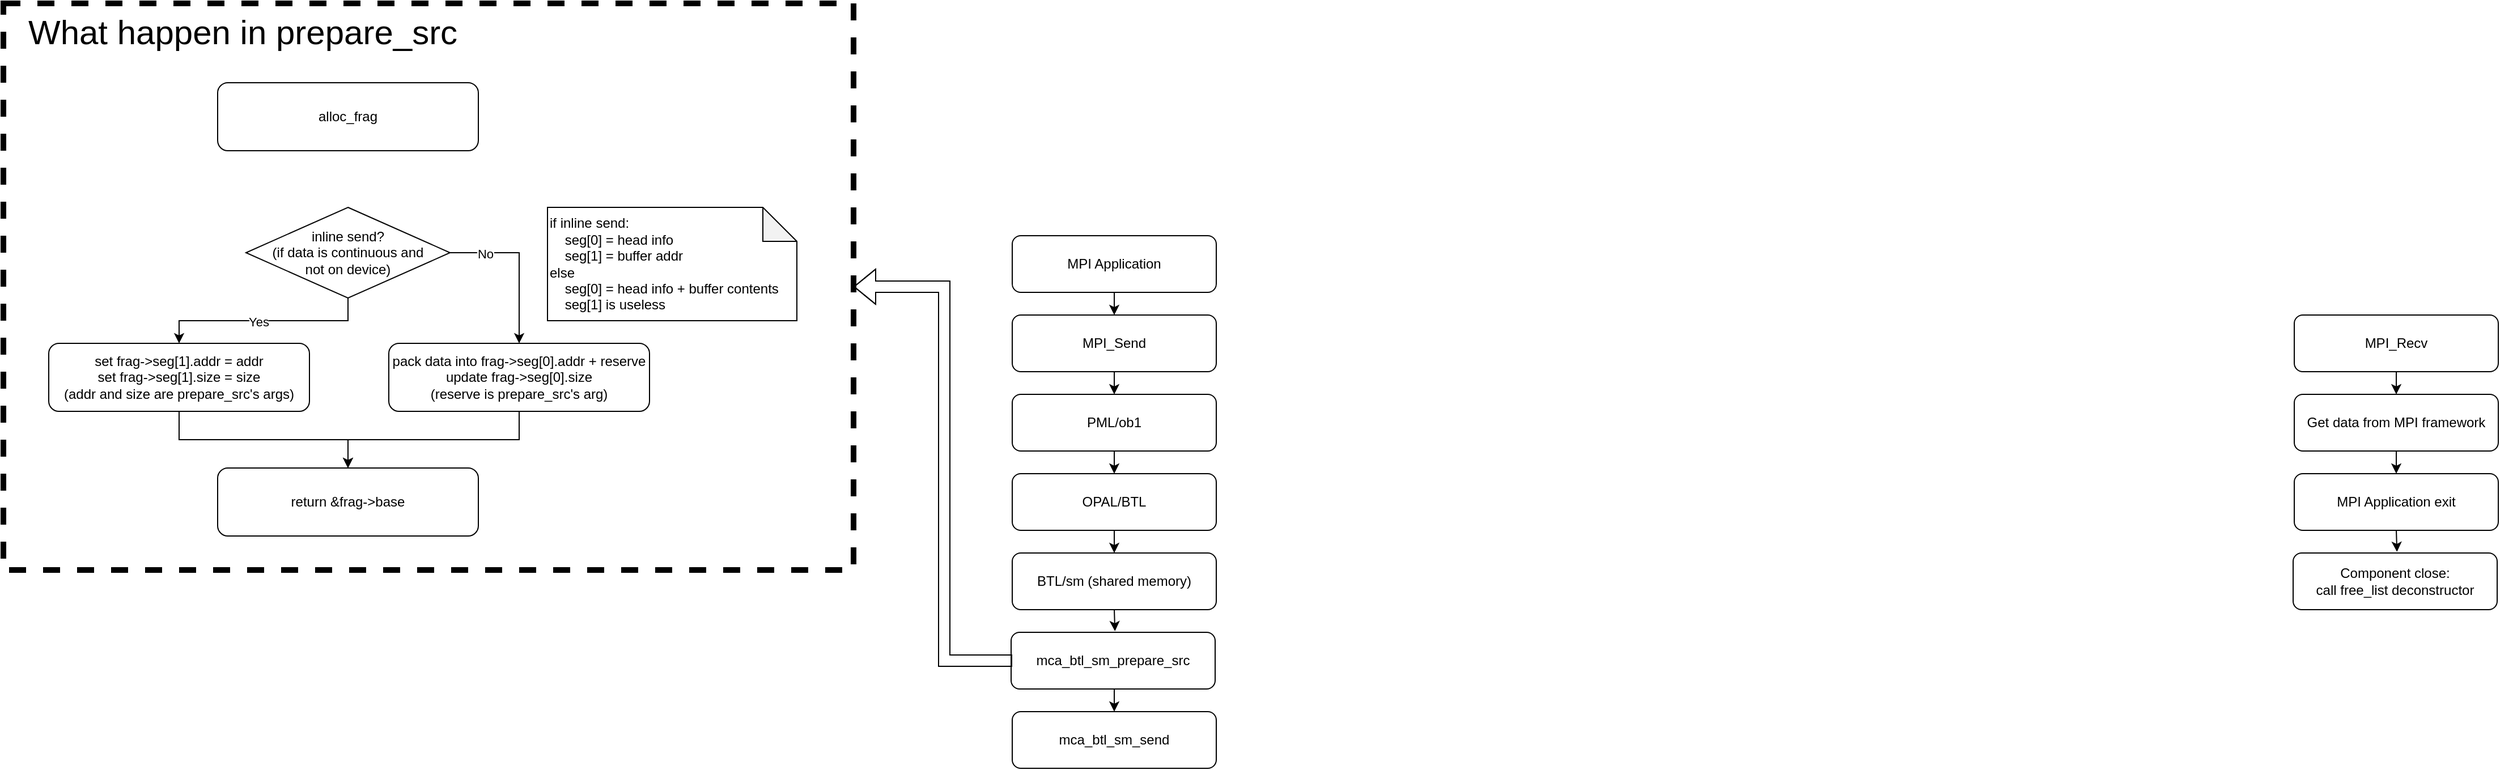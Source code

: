 <mxfile version="28.2.3">
  <diagram name="第 1 页" id="k_nHkI2DBGjTYLYa_qYr">
    <mxGraphModel dx="2004" dy="1120" grid="1" gridSize="10" guides="1" tooltips="1" connect="1" arrows="1" fold="1" page="1" pageScale="1" pageWidth="2339" pageHeight="3300" math="0" shadow="0">
      <root>
        <mxCell id="0" />
        <mxCell id="1" parent="0" />
        <mxCell id="ZcWyejCCKngTNAfOxGtZ-1" value="" style="rounded=0;whiteSpace=wrap;html=1;fillColor=none;dashed=1;strokeWidth=5;" vertex="1" parent="1">
          <mxGeometry x="50" y="30" width="750" height="500" as="geometry" />
        </mxCell>
        <mxCell id="ZcWyejCCKngTNAfOxGtZ-2" style="edgeStyle=orthogonalEdgeStyle;rounded=0;orthogonalLoop=1;jettySize=auto;html=1;exitX=0.5;exitY=1;exitDx=0;exitDy=0;entryX=0.5;entryY=0;entryDx=0;entryDy=0;fontFamily=Helvetica;fontSize=12;fontColor=default;" edge="1" parent="1" source="ZcWyejCCKngTNAfOxGtZ-3" target="ZcWyejCCKngTNAfOxGtZ-5">
          <mxGeometry relative="1" as="geometry" />
        </mxCell>
        <mxCell id="ZcWyejCCKngTNAfOxGtZ-3" value="MPI Application" style="rounded=1;whiteSpace=wrap;html=1;fillColor=none;" vertex="1" parent="1">
          <mxGeometry x="940" y="235" width="180" height="50" as="geometry" />
        </mxCell>
        <mxCell id="ZcWyejCCKngTNAfOxGtZ-4" style="edgeStyle=orthogonalEdgeStyle;rounded=0;orthogonalLoop=1;jettySize=auto;html=1;exitX=0.5;exitY=1;exitDx=0;exitDy=0;entryX=0.5;entryY=0;entryDx=0;entryDy=0;fontFamily=Helvetica;fontSize=12;fontColor=default;" edge="1" parent="1" source="ZcWyejCCKngTNAfOxGtZ-5" target="ZcWyejCCKngTNAfOxGtZ-7">
          <mxGeometry relative="1" as="geometry" />
        </mxCell>
        <mxCell id="ZcWyejCCKngTNAfOxGtZ-5" value="MPI_Send" style="rounded=1;whiteSpace=wrap;html=1;fillColor=none;" vertex="1" parent="1">
          <mxGeometry x="940" y="305" width="180" height="50" as="geometry" />
        </mxCell>
        <mxCell id="ZcWyejCCKngTNAfOxGtZ-6" style="edgeStyle=orthogonalEdgeStyle;rounded=0;orthogonalLoop=1;jettySize=auto;html=1;exitX=0.5;exitY=1;exitDx=0;exitDy=0;entryX=0.5;entryY=0;entryDx=0;entryDy=0;fontFamily=Helvetica;fontSize=12;fontColor=default;" edge="1" parent="1" source="ZcWyejCCKngTNAfOxGtZ-7" target="ZcWyejCCKngTNAfOxGtZ-9">
          <mxGeometry relative="1" as="geometry" />
        </mxCell>
        <mxCell id="ZcWyejCCKngTNAfOxGtZ-7" value="PML/ob1" style="rounded=1;whiteSpace=wrap;html=1;fillColor=none;" vertex="1" parent="1">
          <mxGeometry x="940" y="375" width="180" height="50" as="geometry" />
        </mxCell>
        <mxCell id="ZcWyejCCKngTNAfOxGtZ-8" style="edgeStyle=orthogonalEdgeStyle;rounded=0;orthogonalLoop=1;jettySize=auto;html=1;exitX=0.5;exitY=1;exitDx=0;exitDy=0;entryX=0.5;entryY=0;entryDx=0;entryDy=0;fontFamily=Helvetica;fontSize=12;fontColor=default;" edge="1" parent="1" source="ZcWyejCCKngTNAfOxGtZ-9" target="ZcWyejCCKngTNAfOxGtZ-10">
          <mxGeometry relative="1" as="geometry" />
        </mxCell>
        <mxCell id="ZcWyejCCKngTNAfOxGtZ-9" value="OPAL/BTL" style="rounded=1;whiteSpace=wrap;html=1;fillColor=none;" vertex="1" parent="1">
          <mxGeometry x="940" y="445" width="180" height="50" as="geometry" />
        </mxCell>
        <mxCell id="ZcWyejCCKngTNAfOxGtZ-10" value="BTL/sm (shared memory)" style="rounded=1;whiteSpace=wrap;html=1;fillColor=none;" vertex="1" parent="1">
          <mxGeometry x="940" y="515" width="180" height="50" as="geometry" />
        </mxCell>
        <mxCell id="ZcWyejCCKngTNAfOxGtZ-11" style="edgeStyle=orthogonalEdgeStyle;rounded=0;orthogonalLoop=1;jettySize=auto;html=1;exitX=0.5;exitY=1;exitDx=0;exitDy=0;entryX=0.5;entryY=0;entryDx=0;entryDy=0;" edge="1" parent="1" source="ZcWyejCCKngTNAfOxGtZ-12" target="ZcWyejCCKngTNAfOxGtZ-14">
          <mxGeometry relative="1" as="geometry" />
        </mxCell>
        <mxCell id="ZcWyejCCKngTNAfOxGtZ-12" value="mca_btl_sm_prepare_src" style="rounded=1;whiteSpace=wrap;html=1;fillColor=none;" vertex="1" parent="1">
          <mxGeometry x="939" y="585" width="180" height="50" as="geometry" />
        </mxCell>
        <mxCell id="ZcWyejCCKngTNAfOxGtZ-14" value="mca_btl_sm_send" style="rounded=1;whiteSpace=wrap;html=1;fillColor=none;" vertex="1" parent="1">
          <mxGeometry x="940" y="655" width="180" height="50" as="geometry" />
        </mxCell>
        <mxCell id="ZcWyejCCKngTNAfOxGtZ-15" style="edgeStyle=orthogonalEdgeStyle;rounded=0;orthogonalLoop=1;jettySize=auto;html=1;exitX=0.5;exitY=1;exitDx=0;exitDy=0;entryX=0.509;entryY=-0.02;entryDx=0;entryDy=0;entryPerimeter=0;" edge="1" parent="1" source="ZcWyejCCKngTNAfOxGtZ-10" target="ZcWyejCCKngTNAfOxGtZ-12">
          <mxGeometry relative="1" as="geometry" />
        </mxCell>
        <mxCell id="ZcWyejCCKngTNAfOxGtZ-16" style="edgeStyle=orthogonalEdgeStyle;rounded=0;orthogonalLoop=1;jettySize=auto;html=1;exitX=0.5;exitY=1;exitDx=0;exitDy=0;" edge="1" parent="1" source="ZcWyejCCKngTNAfOxGtZ-20" target="ZcWyejCCKngTNAfOxGtZ-22">
          <mxGeometry relative="1" as="geometry" />
        </mxCell>
        <mxCell id="ZcWyejCCKngTNAfOxGtZ-17" value="Yes" style="edgeLabel;html=1;align=center;verticalAlign=middle;resizable=0;points=[];" vertex="1" connectable="0" parent="ZcWyejCCKngTNAfOxGtZ-16">
          <mxGeometry x="-0.372" y="1" relative="1" as="geometry">
            <mxPoint x="-40" as="offset" />
          </mxGeometry>
        </mxCell>
        <mxCell id="ZcWyejCCKngTNAfOxGtZ-18" style="edgeStyle=orthogonalEdgeStyle;rounded=0;orthogonalLoop=1;jettySize=auto;html=1;exitX=1;exitY=0.5;exitDx=0;exitDy=0;entryX=0.5;entryY=0;entryDx=0;entryDy=0;" edge="1" parent="1" source="ZcWyejCCKngTNAfOxGtZ-20" target="ZcWyejCCKngTNAfOxGtZ-24">
          <mxGeometry relative="1" as="geometry" />
        </mxCell>
        <mxCell id="ZcWyejCCKngTNAfOxGtZ-19" value="No" style="edgeLabel;html=1;align=center;verticalAlign=middle;resizable=0;points=[];" vertex="1" connectable="0" parent="ZcWyejCCKngTNAfOxGtZ-18">
          <mxGeometry x="-0.565" y="-1" relative="1" as="geometry">
            <mxPoint as="offset" />
          </mxGeometry>
        </mxCell>
        <mxCell id="ZcWyejCCKngTNAfOxGtZ-20" value="inline send?&lt;div&gt;(if data is continuous and&lt;/div&gt;&lt;div&gt;not on device)&lt;/div&gt;" style="rhombus;whiteSpace=wrap;html=1;" vertex="1" parent="1">
          <mxGeometry x="264" y="210" width="180" height="80" as="geometry" />
        </mxCell>
        <mxCell id="ZcWyejCCKngTNAfOxGtZ-21" style="edgeStyle=orthogonalEdgeStyle;rounded=0;orthogonalLoop=1;jettySize=auto;html=1;exitX=0.5;exitY=1;exitDx=0;exitDy=0;entryX=0.5;entryY=0;entryDx=0;entryDy=0;" edge="1" parent="1" source="ZcWyejCCKngTNAfOxGtZ-22" target="ZcWyejCCKngTNAfOxGtZ-31">
          <mxGeometry relative="1" as="geometry" />
        </mxCell>
        <mxCell id="ZcWyejCCKngTNAfOxGtZ-22" value="set frag-&amp;gt;seg[1].addr = addr&lt;div&gt;set frag-&amp;gt;seg[1].size = size&lt;/div&gt;&lt;div&gt;(addr and size are prepare_src&#39;s args)&lt;/div&gt;" style="rounded=1;whiteSpace=wrap;html=1;fillColor=none;" vertex="1" parent="1">
          <mxGeometry x="90" y="330" width="230" height="60" as="geometry" />
        </mxCell>
        <mxCell id="ZcWyejCCKngTNAfOxGtZ-23" style="edgeStyle=orthogonalEdgeStyle;rounded=0;orthogonalLoop=1;jettySize=auto;html=1;exitX=0.5;exitY=1;exitDx=0;exitDy=0;entryX=0.5;entryY=0;entryDx=0;entryDy=0;" edge="1" parent="1" source="ZcWyejCCKngTNAfOxGtZ-24" target="ZcWyejCCKngTNAfOxGtZ-31">
          <mxGeometry relative="1" as="geometry" />
        </mxCell>
        <mxCell id="ZcWyejCCKngTNAfOxGtZ-24" value="pack data into frag-&amp;gt;seg[0].addr + reserve&lt;div&gt;update frag-&amp;gt;seg[0].size&lt;br&gt;&lt;div&gt;(reserve is prepare_src&#39;s arg)&lt;/div&gt;&lt;/div&gt;" style="rounded=1;whiteSpace=wrap;html=1;fillColor=none;container=1;" vertex="1" parent="1">
          <mxGeometry x="390" y="330" width="230" height="60" as="geometry" />
        </mxCell>
        <mxCell id="ZcWyejCCKngTNAfOxGtZ-28" value="&lt;div&gt;if inline send:&lt;/div&gt;&lt;div&gt;&amp;nbsp; &amp;nbsp; seg[0] = head info&lt;/div&gt;&lt;div&gt;&amp;nbsp; &amp;nbsp; seg[1] = buffer addr&lt;/div&gt;&lt;div&gt;else&lt;/div&gt;&lt;div&gt;&amp;nbsp; &amp;nbsp; seg[0] = head info + buffer contents&lt;/div&gt;&lt;div&gt;&amp;nbsp; &amp;nbsp; seg[1] is useless&lt;/div&gt;" style="shape=note;whiteSpace=wrap;html=1;backgroundOutline=1;darkOpacity=0.05;align=left;fillColor=none;" vertex="1" parent="1">
          <mxGeometry x="530" y="210" width="220" height="100" as="geometry" />
        </mxCell>
        <mxCell id="ZcWyejCCKngTNAfOxGtZ-29" value="What happen in prepare_src" style="text;html=1;align=left;verticalAlign=middle;whiteSpace=wrap;rounded=0;fontSize=30;" vertex="1" parent="1">
          <mxGeometry x="70" y="40" width="390" height="30" as="geometry" />
        </mxCell>
        <mxCell id="ZcWyejCCKngTNAfOxGtZ-31" value="return &amp;amp;frag-&amp;gt;base" style="rounded=1;whiteSpace=wrap;html=1;fillColor=none;" vertex="1" parent="1">
          <mxGeometry x="239" y="440" width="230" height="60" as="geometry" />
        </mxCell>
        <mxCell id="ZcWyejCCKngTNAfOxGtZ-32" value="" style="shape=flexArrow;endArrow=classic;html=1;rounded=0;entryX=1;entryY=0.5;entryDx=0;entryDy=0;" edge="1" parent="1" target="ZcWyejCCKngTNAfOxGtZ-1">
          <mxGeometry width="50" height="50" relative="1" as="geometry">
            <mxPoint x="940" y="610" as="sourcePoint" />
            <mxPoint x="870" y="610" as="targetPoint" />
            <Array as="points">
              <mxPoint x="880" y="610" />
              <mxPoint x="880" y="280" />
            </Array>
          </mxGeometry>
        </mxCell>
        <mxCell id="ZcWyejCCKngTNAfOxGtZ-33" style="edgeStyle=orthogonalEdgeStyle;rounded=0;orthogonalLoop=1;jettySize=auto;html=1;exitX=0.5;exitY=1;exitDx=0;exitDy=0;entryX=0.5;entryY=0;entryDx=0;entryDy=0;fontFamily=Helvetica;fontSize=12;fontColor=default;" edge="1" parent="1" source="ZcWyejCCKngTNAfOxGtZ-34" target="ZcWyejCCKngTNAfOxGtZ-36">
          <mxGeometry relative="1" as="geometry" />
        </mxCell>
        <mxCell id="ZcWyejCCKngTNAfOxGtZ-34" value="MPI_Recv" style="rounded=1;whiteSpace=wrap;html=1;fillColor=none;" vertex="1" parent="1">
          <mxGeometry x="2071" y="305" width="180" height="50" as="geometry" />
        </mxCell>
        <mxCell id="ZcWyejCCKngTNAfOxGtZ-35" style="edgeStyle=orthogonalEdgeStyle;rounded=0;orthogonalLoop=1;jettySize=auto;html=1;exitX=0.5;exitY=1;exitDx=0;exitDy=0;entryX=0.5;entryY=0;entryDx=0;entryDy=0;fontFamily=Helvetica;fontSize=12;fontColor=default;" edge="1" parent="1" source="ZcWyejCCKngTNAfOxGtZ-36" target="ZcWyejCCKngTNAfOxGtZ-37">
          <mxGeometry relative="1" as="geometry" />
        </mxCell>
        <mxCell id="ZcWyejCCKngTNAfOxGtZ-36" value="Get data from MPI framework" style="rounded=1;whiteSpace=wrap;html=1;fillColor=none;" vertex="1" parent="1">
          <mxGeometry x="2071" y="375" width="180" height="50" as="geometry" />
        </mxCell>
        <mxCell id="ZcWyejCCKngTNAfOxGtZ-37" value="MPI Application exit" style="rounded=1;whiteSpace=wrap;html=1;fillColor=none;" vertex="1" parent="1">
          <mxGeometry x="2071" y="445" width="180" height="50" as="geometry" />
        </mxCell>
        <mxCell id="ZcWyejCCKngTNAfOxGtZ-38" value="Component close:&lt;div&gt;call free_list deconstructor&lt;/div&gt;" style="rounded=1;whiteSpace=wrap;html=1;fillColor=none;" vertex="1" parent="1">
          <mxGeometry x="2070" y="515" width="180" height="50" as="geometry" />
        </mxCell>
        <mxCell id="ZcWyejCCKngTNAfOxGtZ-39" style="edgeStyle=orthogonalEdgeStyle;rounded=0;orthogonalLoop=1;jettySize=auto;html=1;exitX=0.5;exitY=1;exitDx=0;exitDy=0;entryX=0.509;entryY=-0.02;entryDx=0;entryDy=0;entryPerimeter=0;" edge="1" parent="1" source="ZcWyejCCKngTNAfOxGtZ-37" target="ZcWyejCCKngTNAfOxGtZ-38">
          <mxGeometry relative="1" as="geometry" />
        </mxCell>
        <mxCell id="ZcWyejCCKngTNAfOxGtZ-41" value="alloc_frag" style="rounded=1;whiteSpace=wrap;html=1;fillColor=none;" vertex="1" parent="1">
          <mxGeometry x="239" y="100" width="230" height="60" as="geometry" />
        </mxCell>
      </root>
    </mxGraphModel>
  </diagram>
</mxfile>
